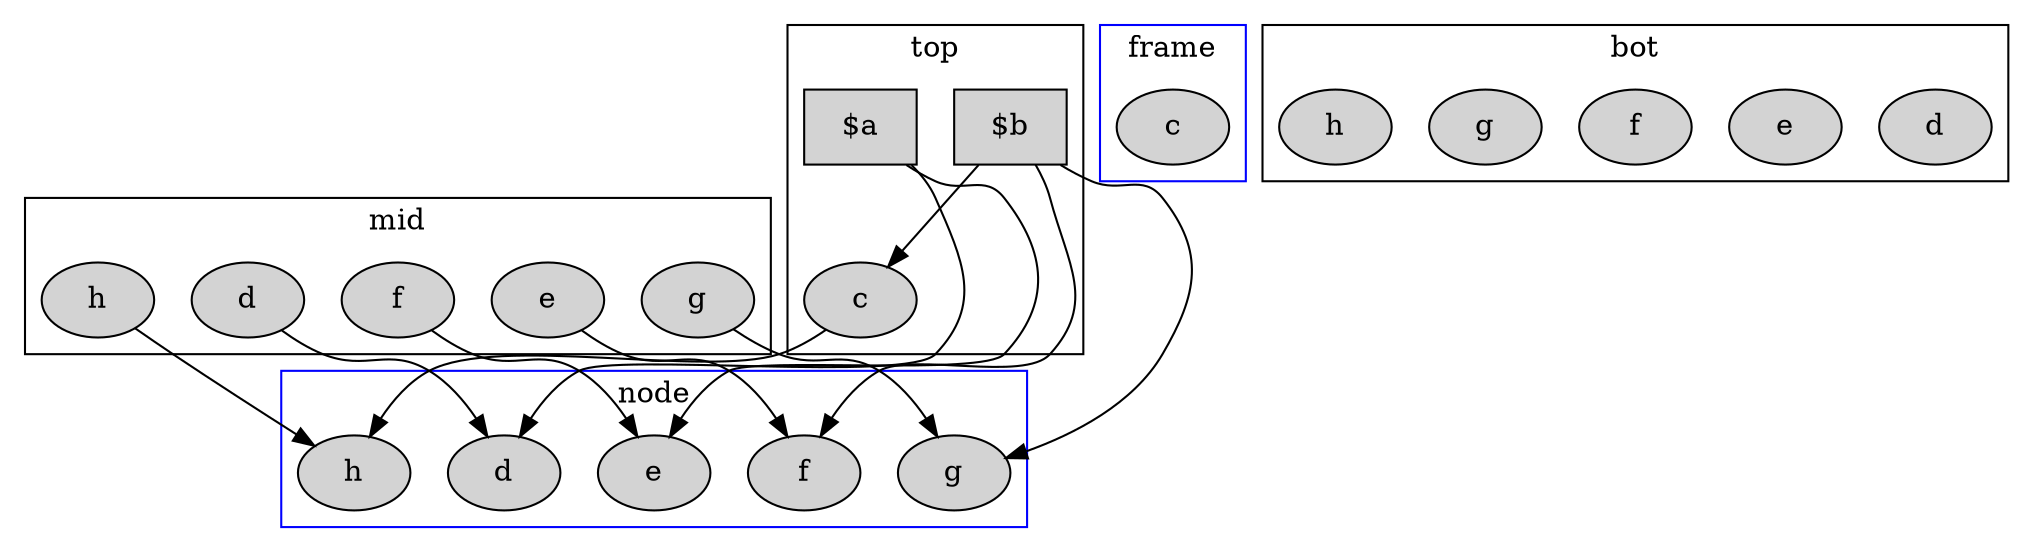digraph G{
	subgraph cluster0{
		color=blue;
		node[style=filled];
		label="node";
		node_d[label="d"];
		node_e[label="e"];
		node_f[label="f"];
		node_g[label="g"];
		node_h[label="h"];
	}
	subgraph cluster1{
		color=blue;
		node[style=filled];
		label="frame";
		frame_c[label="c"];
	}
	subgraph cluster2{
		color=black;
		node[style=filled];
		label="mid";
		mid_d[label="d"];
		mid_e[label="e"];
		mid_f[label="f"];
		mid_g[label="g"];
		mid_h[label="h"];
	}
	subgraph cluster3{
		color=black;
		node[style=filled];
		label="top";
		top_c[label="c"];
		top_a[label="$a", shape=box];
		top_b[label="$b", shape=box];
	}
	subgraph cluster4{
		color=black;
		node[style=filled];
		label="bot";
		bot_d[label="d"];
		bot_e[label="e"];
		bot_f[label="f"];
		bot_g[label="g"];
		bot_h[label="h"];
	}
	mid_e -> node_f;
	top_c -> node_h;
	top_a -> node_e;
	top_a -> node_d;
	mid_g -> node_g;
	mid_h -> node_h;
	mid_f -> node_e;
	mid_d -> node_d;
	top_b -> top_c;
	top_b -> node_f;
	top_b -> node_g;
}